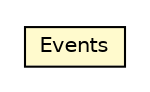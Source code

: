 #!/usr/local/bin/dot
#
# Class diagram 
# Generated by UMLGraph version R5_6-24-gf6e263 (http://www.umlgraph.org/)
#

digraph G {
	edge [fontname="Helvetica",fontsize=10,labelfontname="Helvetica",labelfontsize=10];
	node [fontname="Helvetica",fontsize=10,shape=plaintext];
	nodesep=0.25;
	ranksep=0.5;
	// fr.fastconnect.factory.tibco.bw.maven.packaging.Events
	c2138 [label=<<table title="fr.fastconnect.factory.tibco.bw.maven.packaging.Events" border="0" cellborder="1" cellspacing="0" cellpadding="2" port="p" bgcolor="lemonChiffon" href="./Events.html">
		<tr><td><table border="0" cellspacing="0" cellpadding="1">
<tr><td align="center" balign="center"> Events </td></tr>
		</table></td></tr>
		</table>>, URL="./Events.html", fontname="Helvetica", fontcolor="black", fontsize=10.0];
}

